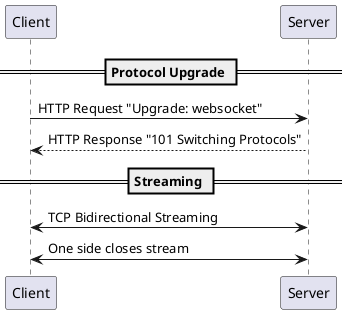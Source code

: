 @startuml
== Protocol Upgrade ==
Client -> Server: HTTP Request "Upgrade: websocket"
Server --> Client: HTTP Response "101 Switching Protocols"

== Streaming ==
Client <-> Server: TCP Bidirectional Streaming
Client <-> Server: One side closes stream
@enduml

